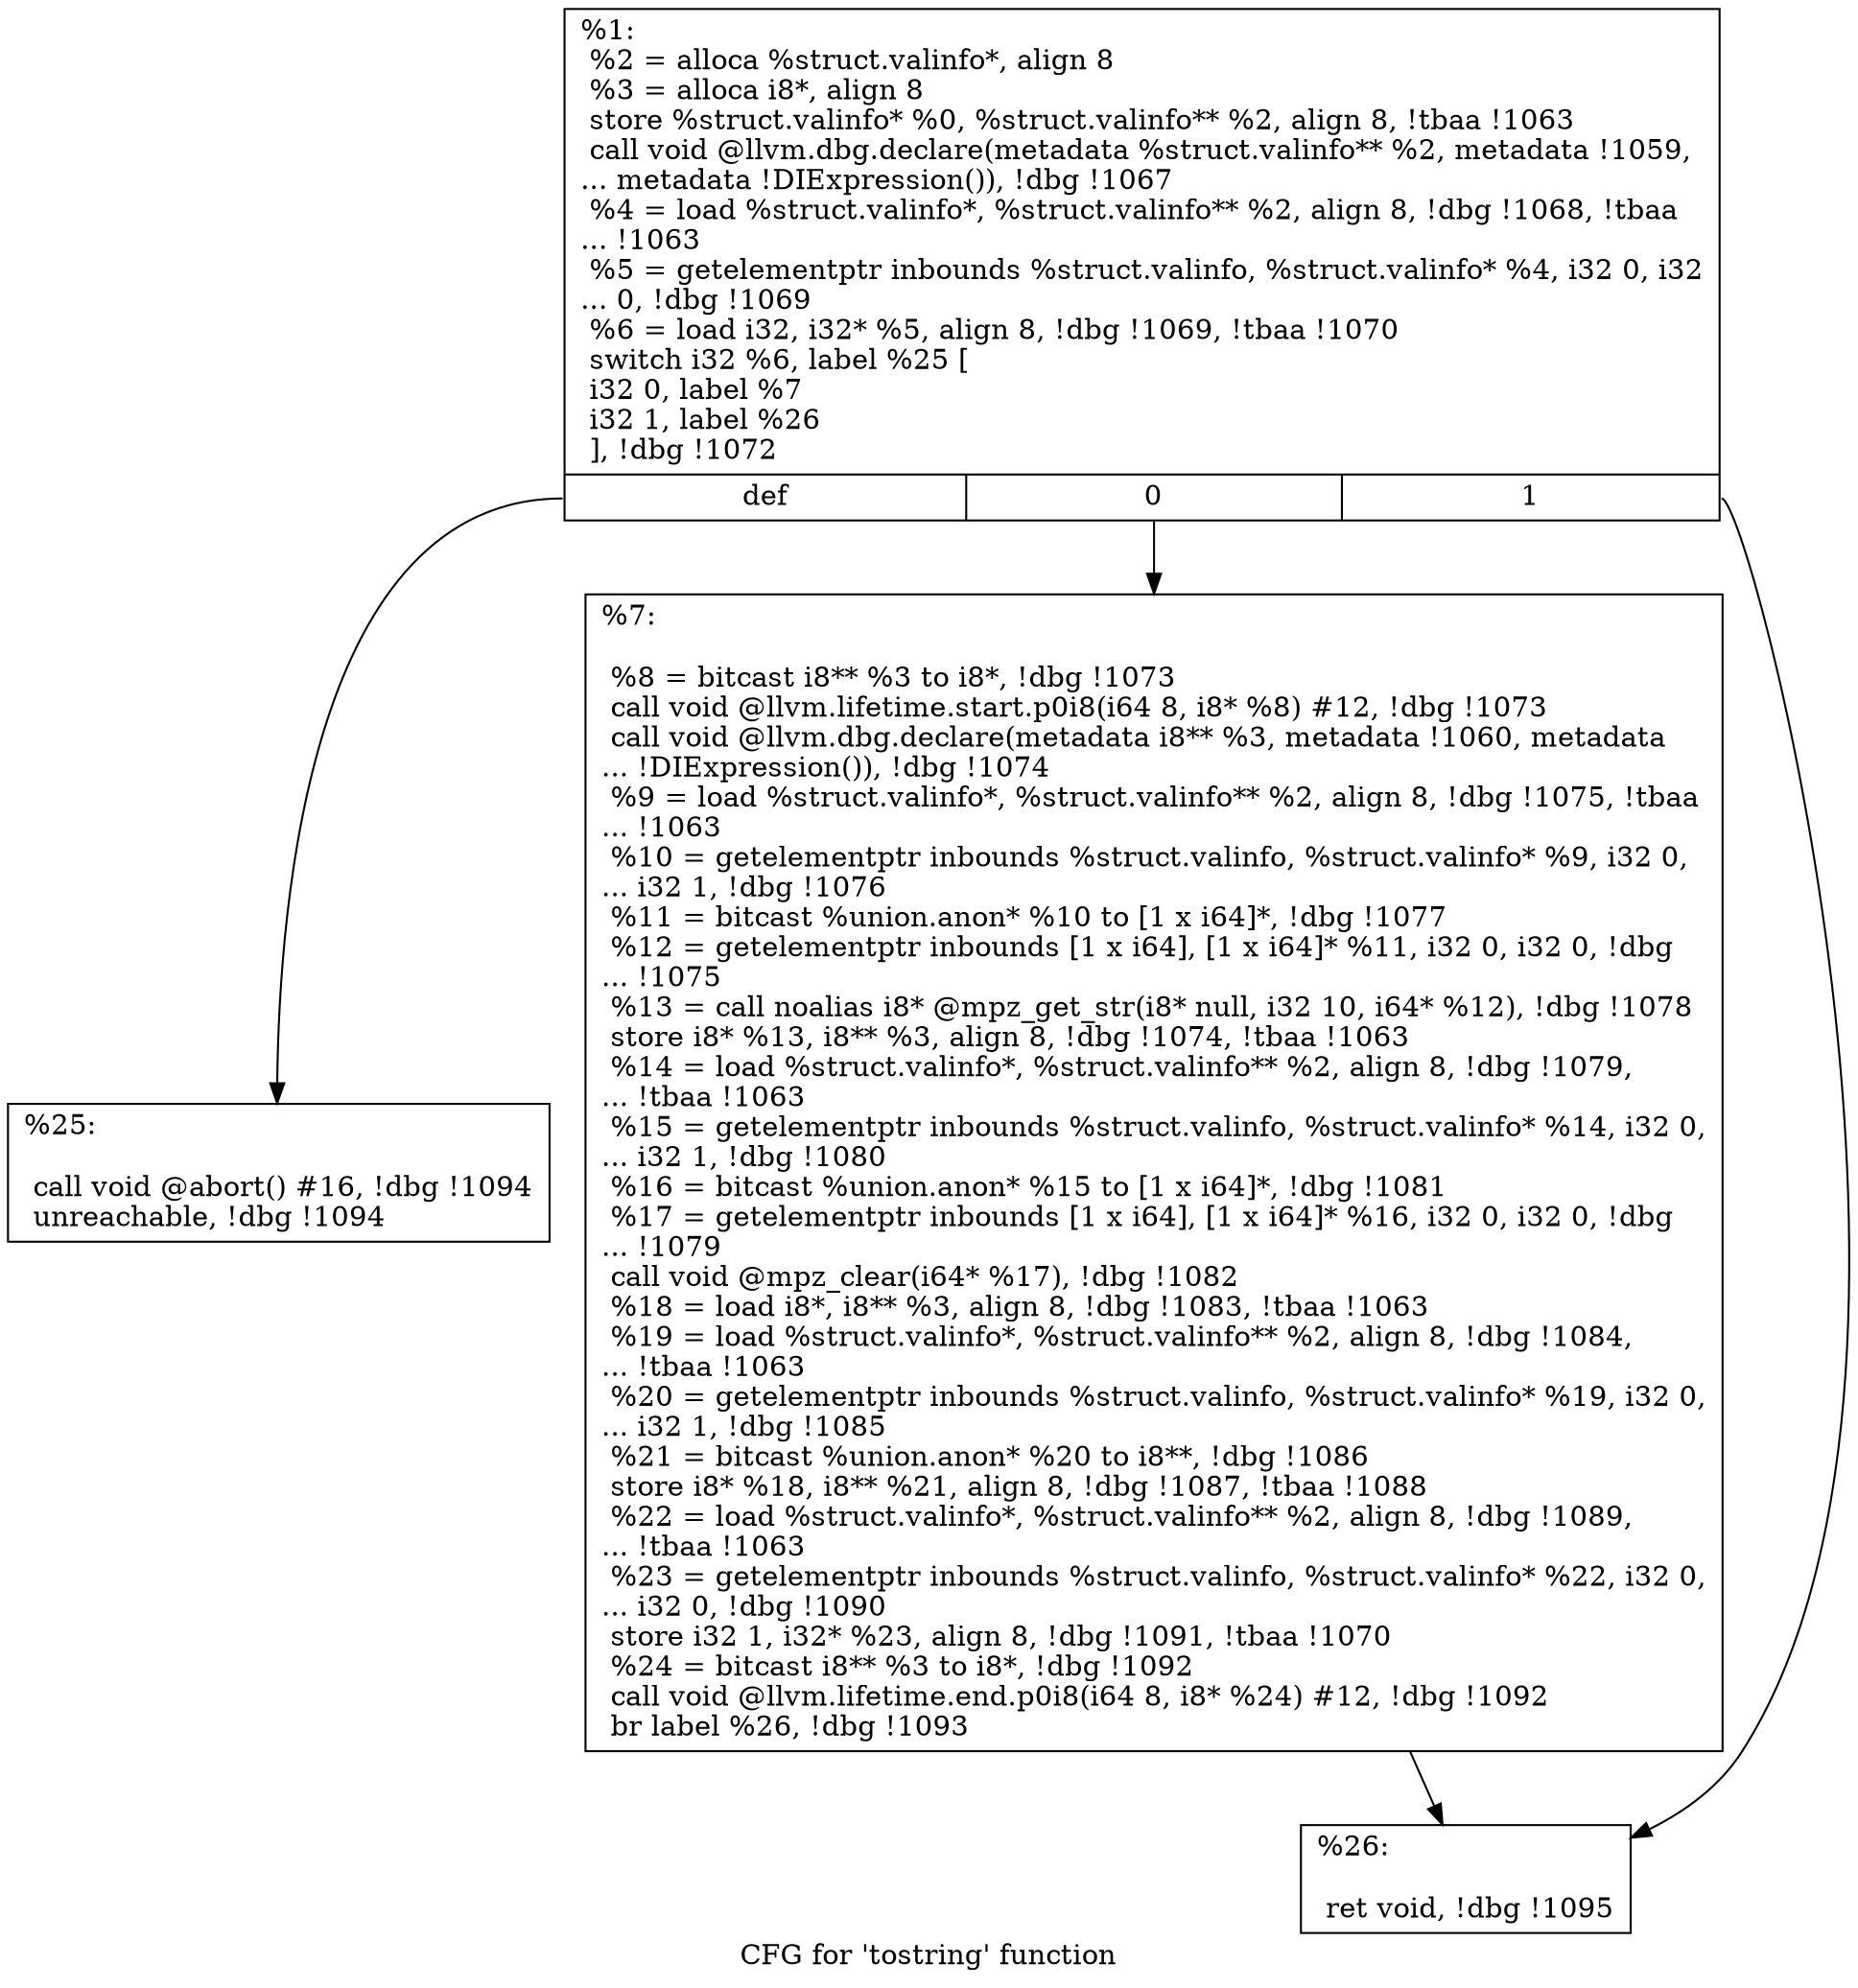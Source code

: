 digraph "CFG for 'tostring' function" {
	label="CFG for 'tostring' function";

	Node0x909920 [shape=record,label="{%1:\l  %2 = alloca %struct.valinfo*, align 8\l  %3 = alloca i8*, align 8\l  store %struct.valinfo* %0, %struct.valinfo** %2, align 8, !tbaa !1063\l  call void @llvm.dbg.declare(metadata %struct.valinfo** %2, metadata !1059,\l... metadata !DIExpression()), !dbg !1067\l  %4 = load %struct.valinfo*, %struct.valinfo** %2, align 8, !dbg !1068, !tbaa\l... !1063\l  %5 = getelementptr inbounds %struct.valinfo, %struct.valinfo* %4, i32 0, i32\l... 0, !dbg !1069\l  %6 = load i32, i32* %5, align 8, !dbg !1069, !tbaa !1070\l  switch i32 %6, label %25 [\l    i32 0, label %7\l    i32 1, label %26\l  ], !dbg !1072\l|{<s0>def|<s1>0|<s2>1}}"];
	Node0x909920:s0 -> Node0x927d20;
	Node0x909920:s1 -> Node0x927cd0;
	Node0x909920:s2 -> Node0x927d70;
	Node0x927cd0 [shape=record,label="{%7:\l\l  %8 = bitcast i8** %3 to i8*, !dbg !1073\l  call void @llvm.lifetime.start.p0i8(i64 8, i8* %8) #12, !dbg !1073\l  call void @llvm.dbg.declare(metadata i8** %3, metadata !1060, metadata\l... !DIExpression()), !dbg !1074\l  %9 = load %struct.valinfo*, %struct.valinfo** %2, align 8, !dbg !1075, !tbaa\l... !1063\l  %10 = getelementptr inbounds %struct.valinfo, %struct.valinfo* %9, i32 0,\l... i32 1, !dbg !1076\l  %11 = bitcast %union.anon* %10 to [1 x i64]*, !dbg !1077\l  %12 = getelementptr inbounds [1 x i64], [1 x i64]* %11, i32 0, i32 0, !dbg\l... !1075\l  %13 = call noalias i8* @mpz_get_str(i8* null, i32 10, i64* %12), !dbg !1078\l  store i8* %13, i8** %3, align 8, !dbg !1074, !tbaa !1063\l  %14 = load %struct.valinfo*, %struct.valinfo** %2, align 8, !dbg !1079,\l... !tbaa !1063\l  %15 = getelementptr inbounds %struct.valinfo, %struct.valinfo* %14, i32 0,\l... i32 1, !dbg !1080\l  %16 = bitcast %union.anon* %15 to [1 x i64]*, !dbg !1081\l  %17 = getelementptr inbounds [1 x i64], [1 x i64]* %16, i32 0, i32 0, !dbg\l... !1079\l  call void @mpz_clear(i64* %17), !dbg !1082\l  %18 = load i8*, i8** %3, align 8, !dbg !1083, !tbaa !1063\l  %19 = load %struct.valinfo*, %struct.valinfo** %2, align 8, !dbg !1084,\l... !tbaa !1063\l  %20 = getelementptr inbounds %struct.valinfo, %struct.valinfo* %19, i32 0,\l... i32 1, !dbg !1085\l  %21 = bitcast %union.anon* %20 to i8**, !dbg !1086\l  store i8* %18, i8** %21, align 8, !dbg !1087, !tbaa !1088\l  %22 = load %struct.valinfo*, %struct.valinfo** %2, align 8, !dbg !1089,\l... !tbaa !1063\l  %23 = getelementptr inbounds %struct.valinfo, %struct.valinfo* %22, i32 0,\l... i32 0, !dbg !1090\l  store i32 1, i32* %23, align 8, !dbg !1091, !tbaa !1070\l  %24 = bitcast i8** %3 to i8*, !dbg !1092\l  call void @llvm.lifetime.end.p0i8(i64 8, i8* %24) #12, !dbg !1092\l  br label %26, !dbg !1093\l}"];
	Node0x927cd0 -> Node0x927d70;
	Node0x927d20 [shape=record,label="{%25:\l\l  call void @abort() #16, !dbg !1094\l  unreachable, !dbg !1094\l}"];
	Node0x927d70 [shape=record,label="{%26:\l\l  ret void, !dbg !1095\l}"];
}
